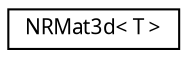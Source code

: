 digraph G
{
  edge [fontname="FreeSans.ttf",fontsize="10",labelfontname="FreeSans.ttf",labelfontsize="10"];
  node [fontname="FreeSans.ttf",fontsize="10",shape=record];
  rankdir=LR;
  Node1 [label="NRMat3d\< T \>",height=0.2,width=0.4,color="black", fillcolor="white", style="filled",URL="$class_n_r_mat3d.html"];
}
